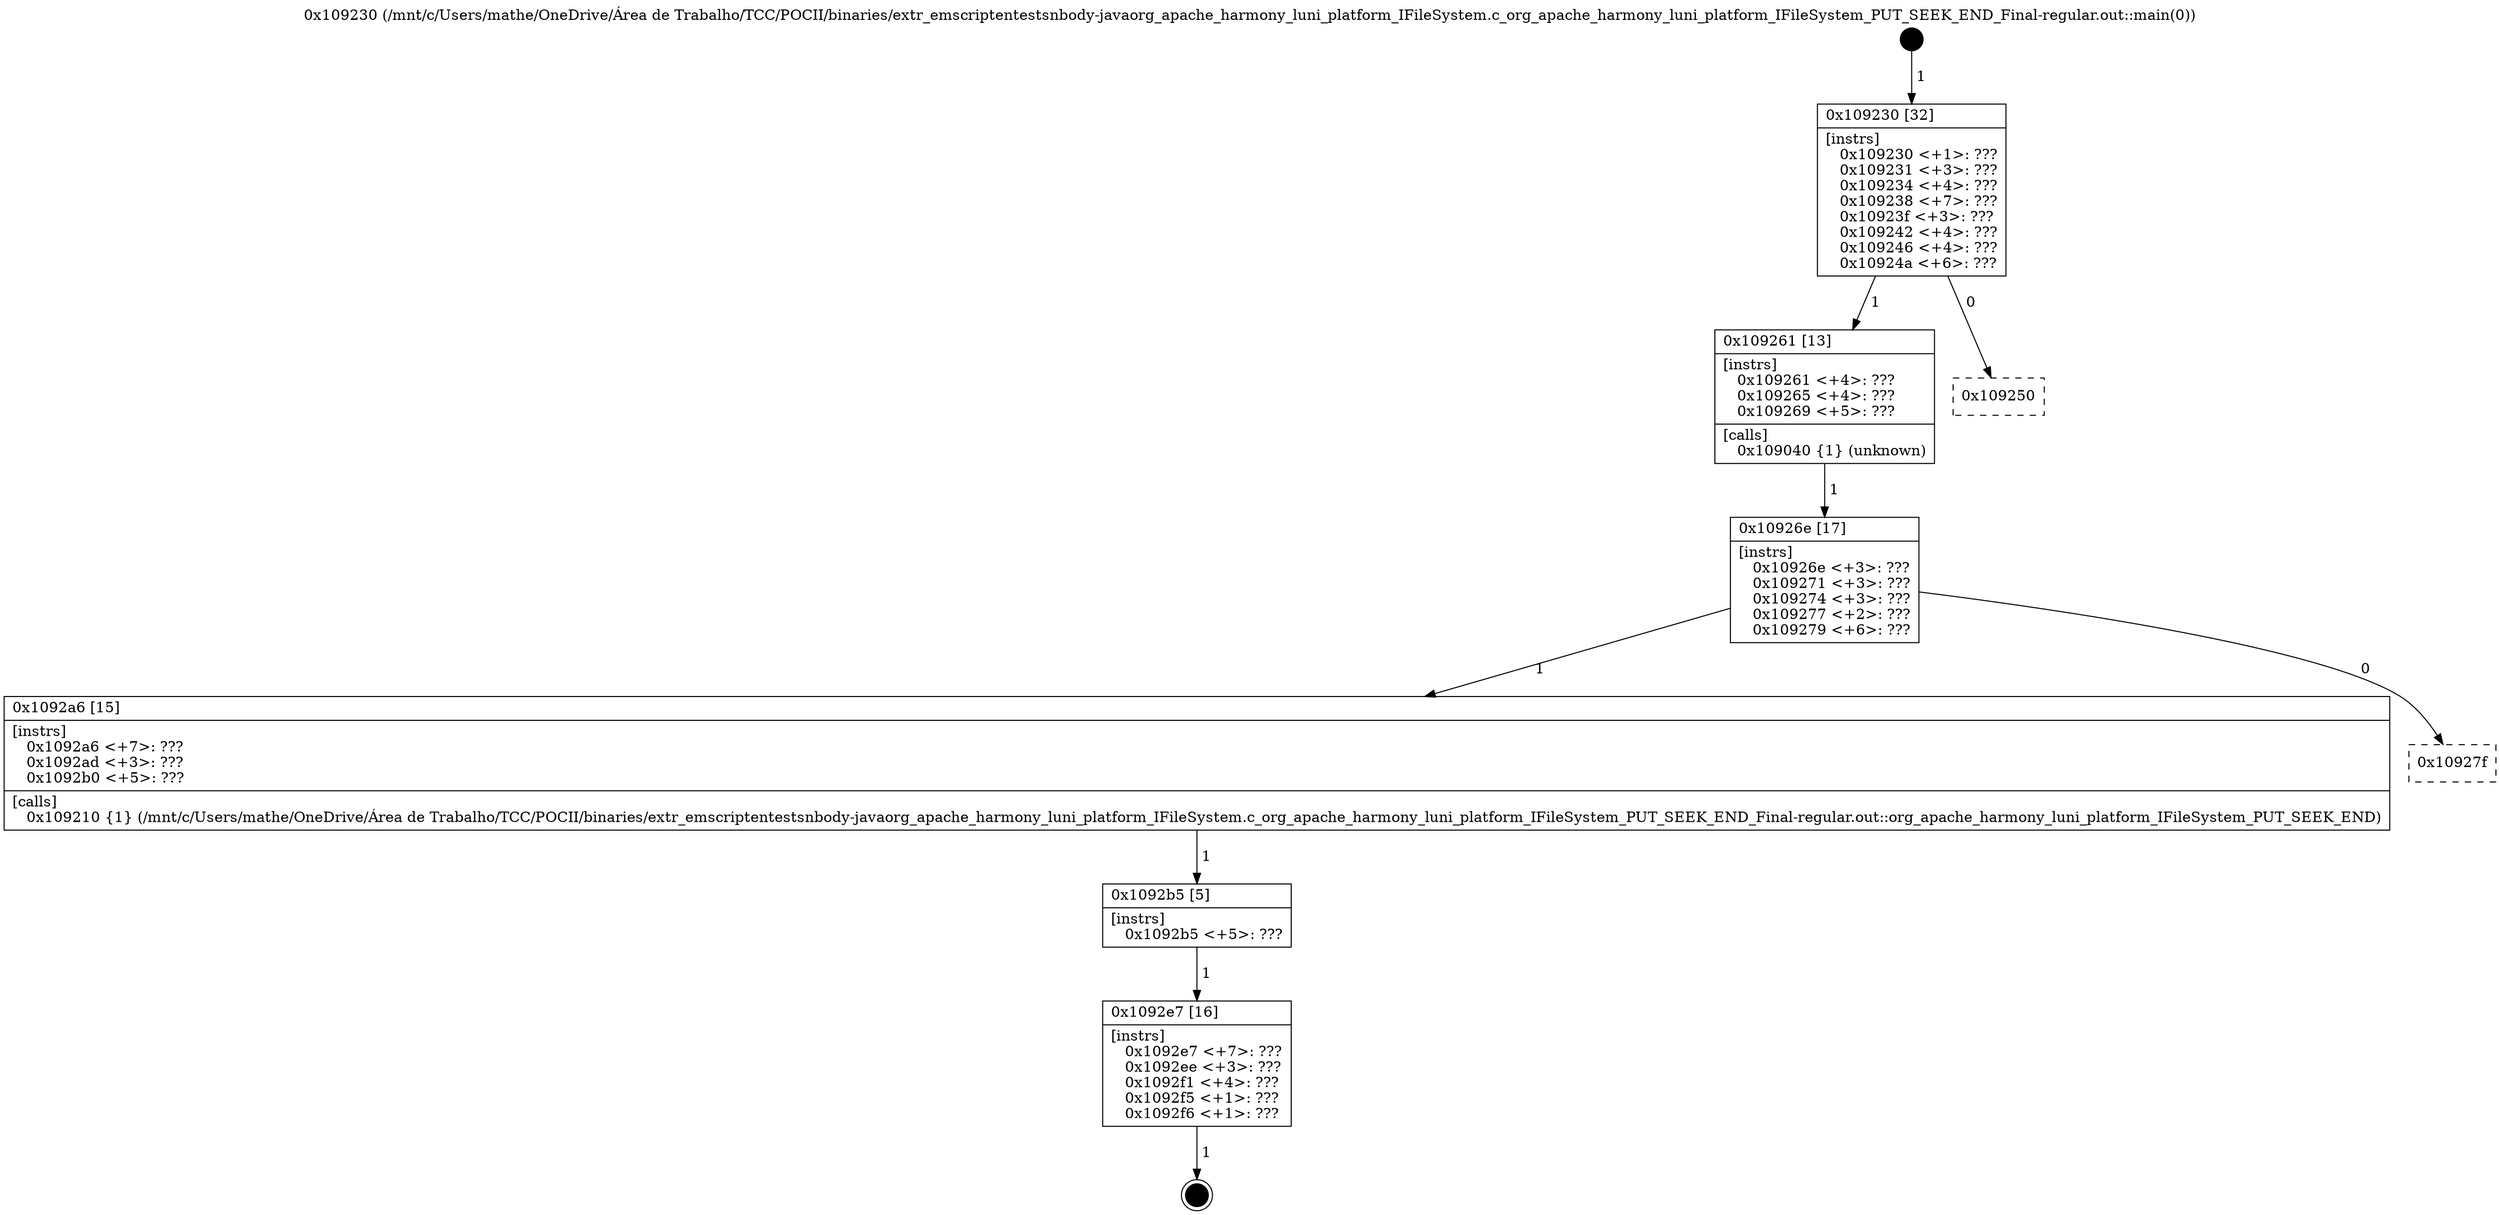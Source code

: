digraph "0x109230" {
  label = "0x109230 (/mnt/c/Users/mathe/OneDrive/Área de Trabalho/TCC/POCII/binaries/extr_emscriptentestsnbody-javaorg_apache_harmony_luni_platform_IFileSystem.c_org_apache_harmony_luni_platform_IFileSystem_PUT_SEEK_END_Final-regular.out::main(0))"
  labelloc = "t"
  node[shape=record]

  Entry [label="",width=0.3,height=0.3,shape=circle,fillcolor=black,style=filled]
  "0x109230" [label="{
     0x109230 [32]\l
     | [instrs]\l
     &nbsp;&nbsp;0x109230 \<+1\>: ???\l
     &nbsp;&nbsp;0x109231 \<+3\>: ???\l
     &nbsp;&nbsp;0x109234 \<+4\>: ???\l
     &nbsp;&nbsp;0x109238 \<+7\>: ???\l
     &nbsp;&nbsp;0x10923f \<+3\>: ???\l
     &nbsp;&nbsp;0x109242 \<+4\>: ???\l
     &nbsp;&nbsp;0x109246 \<+4\>: ???\l
     &nbsp;&nbsp;0x10924a \<+6\>: ???\l
  }"]
  "0x109261" [label="{
     0x109261 [13]\l
     | [instrs]\l
     &nbsp;&nbsp;0x109261 \<+4\>: ???\l
     &nbsp;&nbsp;0x109265 \<+4\>: ???\l
     &nbsp;&nbsp;0x109269 \<+5\>: ???\l
     | [calls]\l
     &nbsp;&nbsp;0x109040 \{1\} (unknown)\l
  }"]
  "0x109250" [label="{
     0x109250\l
  }", style=dashed]
  "0x10926e" [label="{
     0x10926e [17]\l
     | [instrs]\l
     &nbsp;&nbsp;0x10926e \<+3\>: ???\l
     &nbsp;&nbsp;0x109271 \<+3\>: ???\l
     &nbsp;&nbsp;0x109274 \<+3\>: ???\l
     &nbsp;&nbsp;0x109277 \<+2\>: ???\l
     &nbsp;&nbsp;0x109279 \<+6\>: ???\l
  }"]
  "0x1092a6" [label="{
     0x1092a6 [15]\l
     | [instrs]\l
     &nbsp;&nbsp;0x1092a6 \<+7\>: ???\l
     &nbsp;&nbsp;0x1092ad \<+3\>: ???\l
     &nbsp;&nbsp;0x1092b0 \<+5\>: ???\l
     | [calls]\l
     &nbsp;&nbsp;0x109210 \{1\} (/mnt/c/Users/mathe/OneDrive/Área de Trabalho/TCC/POCII/binaries/extr_emscriptentestsnbody-javaorg_apache_harmony_luni_platform_IFileSystem.c_org_apache_harmony_luni_platform_IFileSystem_PUT_SEEK_END_Final-regular.out::org_apache_harmony_luni_platform_IFileSystem_PUT_SEEK_END)\l
  }"]
  "0x10927f" [label="{
     0x10927f\l
  }", style=dashed]
  "0x1092b5" [label="{
     0x1092b5 [5]\l
     | [instrs]\l
     &nbsp;&nbsp;0x1092b5 \<+5\>: ???\l
  }"]
  "0x1092e7" [label="{
     0x1092e7 [16]\l
     | [instrs]\l
     &nbsp;&nbsp;0x1092e7 \<+7\>: ???\l
     &nbsp;&nbsp;0x1092ee \<+3\>: ???\l
     &nbsp;&nbsp;0x1092f1 \<+4\>: ???\l
     &nbsp;&nbsp;0x1092f5 \<+1\>: ???\l
     &nbsp;&nbsp;0x1092f6 \<+1\>: ???\l
  }"]
  Exit [label="",width=0.3,height=0.3,shape=circle,fillcolor=black,style=filled,peripheries=2]
  Entry -> "0x109230" [label=" 1"]
  "0x109230" -> "0x109261" [label=" 1"]
  "0x109230" -> "0x109250" [label=" 0"]
  "0x109261" -> "0x10926e" [label=" 1"]
  "0x10926e" -> "0x1092a6" [label=" 1"]
  "0x10926e" -> "0x10927f" [label=" 0"]
  "0x1092a6" -> "0x1092b5" [label=" 1"]
  "0x1092b5" -> "0x1092e7" [label=" 1"]
  "0x1092e7" -> Exit [label=" 1"]
}
